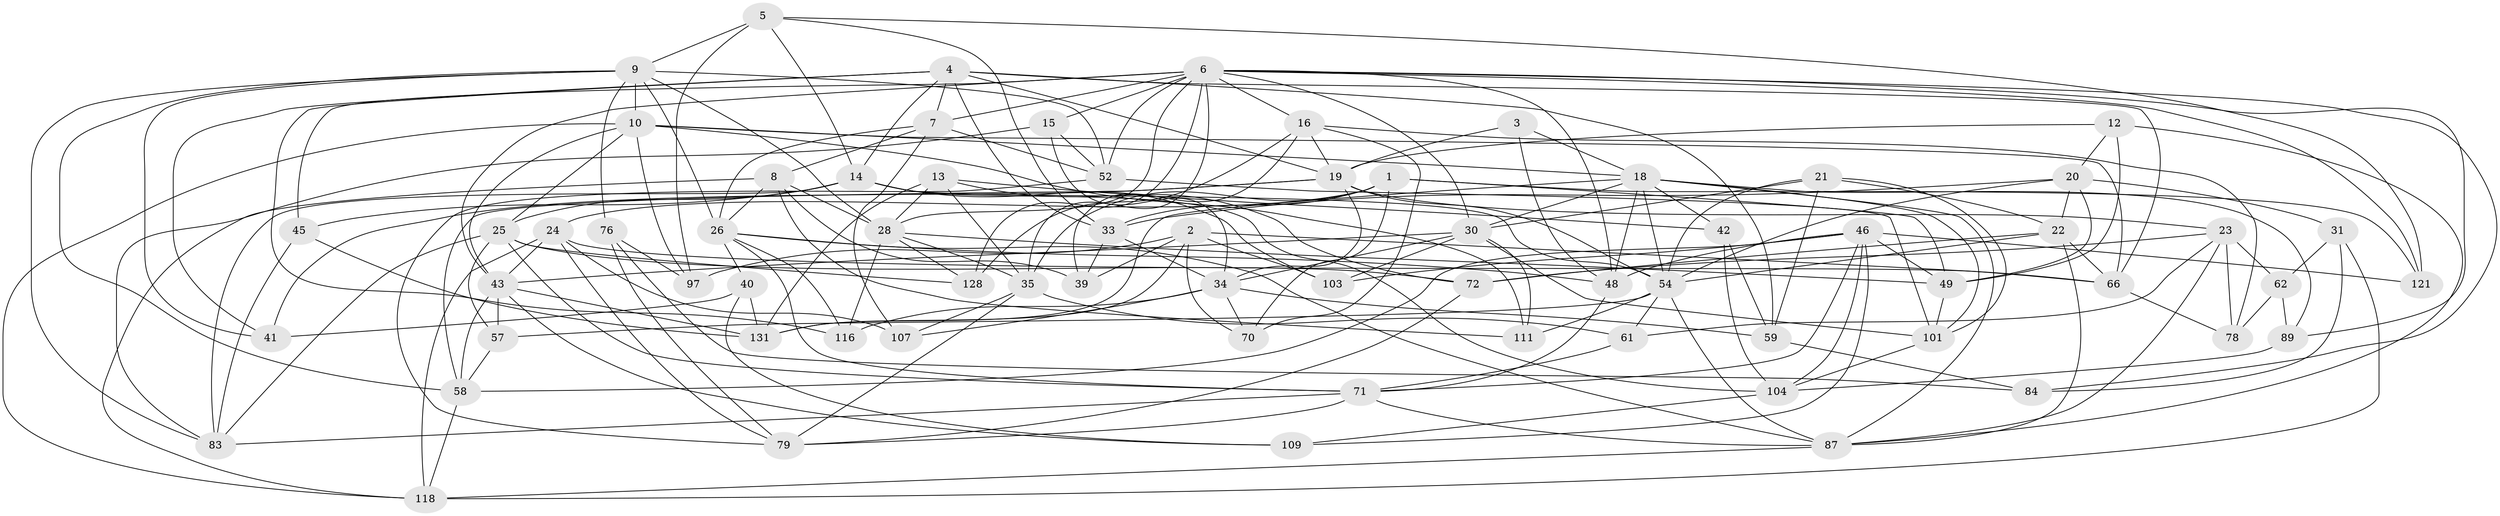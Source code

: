 // original degree distribution, {4: 1.0}
// Generated by graph-tools (version 1.1) at 2025/16/03/09/25 04:16:30]
// undirected, 69 vertices, 202 edges
graph export_dot {
graph [start="1"]
  node [color=gray90,style=filled];
  1 [super="+73"];
  2 [super="+17"];
  3;
  4 [super="+132"];
  5 [super="+120"];
  6 [super="+29+56"];
  7 [super="+90"];
  8 [super="+124"];
  9 [super="+63+134"];
  10 [super="+65+11"];
  12;
  13 [super="+123"];
  14 [super="+81+38"];
  15;
  16 [super="+112"];
  18 [super="+55+47+100"];
  19 [super="+51+50"];
  20 [super="+74"];
  21 [super="+44"];
  22 [super="+88"];
  23 [super="+126"];
  24 [super="+77"];
  25 [super="+69+27"];
  26 [super="+114+98"];
  28 [super="+64"];
  30 [super="+32"];
  31;
  33 [super="+93"];
  34 [super="+37"];
  35 [super="+108+36"];
  39;
  40;
  41;
  42;
  43 [super="+110+125"];
  45;
  46 [super="+136+102"];
  48 [super="+85"];
  49 [super="+68"];
  52 [super="+122"];
  54 [super="+99+80"];
  57;
  58 [super="+92"];
  59 [super="+75"];
  61;
  62;
  66 [super="+94"];
  70;
  71 [super="+91"];
  72 [super="+96"];
  76;
  78;
  79 [super="+105"];
  83 [super="+135"];
  84;
  87 [super="+129"];
  89;
  97;
  101 [super="+113"];
  103;
  104 [super="+137"];
  107;
  109;
  111;
  116;
  118 [super="+127"];
  121;
  128;
  131 [super="+133"];
  1 -- 121;
  1 -- 70;
  1 -- 33;
  1 -- 49;
  1 -- 35;
  1 -- 24;
  2 -- 103;
  2 -- 70;
  2 -- 97;
  2 -- 66;
  2 -- 39;
  2 -- 131;
  3 -- 18;
  3 -- 48;
  3 -- 19 [weight=2];
  4 -- 41;
  4 -- 14;
  4 -- 19;
  4 -- 33;
  4 -- 66;
  4 -- 116;
  4 -- 59;
  4 -- 7;
  5 -- 121;
  5 -- 97;
  5 -- 9 [weight=2];
  5 -- 33;
  5 -- 14;
  6 -- 43;
  6 -- 45;
  6 -- 128;
  6 -- 121;
  6 -- 7;
  6 -- 15;
  6 -- 16;
  6 -- 52;
  6 -- 84;
  6 -- 89;
  6 -- 28;
  6 -- 48;
  6 -- 35;
  6 -- 30;
  7 -- 107;
  7 -- 26;
  7 -- 52;
  7 -- 8;
  8 -- 111;
  8 -- 28;
  8 -- 26;
  8 -- 118;
  8 -- 39;
  9 -- 52;
  9 -- 26;
  9 -- 76;
  9 -- 41;
  9 -- 83;
  9 -- 28;
  9 -- 10;
  9 -- 58;
  10 -- 97;
  10 -- 25;
  10 -- 66;
  10 -- 43;
  10 -- 118;
  10 -- 111;
  10 -- 18;
  12 -- 20;
  12 -- 49;
  12 -- 19;
  12 -- 87;
  13 -- 42;
  13 -- 72;
  13 -- 35 [weight=2];
  13 -- 28;
  13 -- 131;
  14 -- 104;
  14 -- 45;
  14 -- 103;
  14 -- 83;
  14 -- 54;
  14 -- 25;
  15 -- 52;
  15 -- 34;
  15 -- 83;
  16 -- 70;
  16 -- 128;
  16 -- 19;
  16 -- 78;
  16 -- 39;
  18 -- 30;
  18 -- 89;
  18 -- 101;
  18 -- 42;
  18 -- 131;
  18 -- 48;
  18 -- 54;
  18 -- 87;
  19 -- 34;
  19 -- 58;
  19 -- 54;
  19 -- 23;
  19 -- 41;
  20 -- 49;
  20 -- 33;
  20 -- 31;
  20 -- 54;
  20 -- 22;
  21 -- 22;
  21 -- 59 [weight=2];
  21 -- 101;
  21 -- 54;
  21 -- 30;
  22 -- 72;
  22 -- 66;
  22 -- 54;
  22 -- 87;
  23 -- 61;
  23 -- 62;
  23 -- 72;
  23 -- 78;
  23 -- 87;
  24 -- 107;
  24 -- 79;
  24 -- 118;
  24 -- 66;
  24 -- 43;
  25 -- 128;
  25 -- 83;
  25 -- 72 [weight=2];
  25 -- 71;
  25 -- 57;
  26 -- 116;
  26 -- 40;
  26 -- 48;
  26 -- 87;
  26 -- 71;
  28 -- 128;
  28 -- 49;
  28 -- 35;
  28 -- 116;
  30 -- 43;
  30 -- 34;
  30 -- 101;
  30 -- 103;
  30 -- 111;
  31 -- 118;
  31 -- 84;
  31 -- 62;
  33 -- 34;
  33 -- 39;
  34 -- 70;
  34 -- 107;
  34 -- 116;
  34 -- 59;
  35 -- 107;
  35 -- 61;
  35 -- 79;
  40 -- 131;
  40 -- 41;
  40 -- 109;
  42 -- 59;
  42 -- 104;
  43 -- 109;
  43 -- 131;
  43 -- 57;
  43 -- 58;
  45 -- 131;
  45 -- 83;
  46 -- 121;
  46 -- 48;
  46 -- 109;
  46 -- 104;
  46 -- 58;
  46 -- 103;
  46 -- 49;
  46 -- 71;
  48 -- 71;
  49 -- 101;
  52 -- 79;
  52 -- 101;
  54 -- 57;
  54 -- 87;
  54 -- 61;
  54 -- 111;
  57 -- 58;
  58 -- 118;
  59 -- 84;
  61 -- 71;
  62 -- 78;
  62 -- 89;
  66 -- 78;
  71 -- 79;
  71 -- 83;
  71 -- 87;
  72 -- 79;
  76 -- 84;
  76 -- 97;
  76 -- 79;
  87 -- 118;
  89 -- 104;
  101 -- 104;
  104 -- 109;
}
